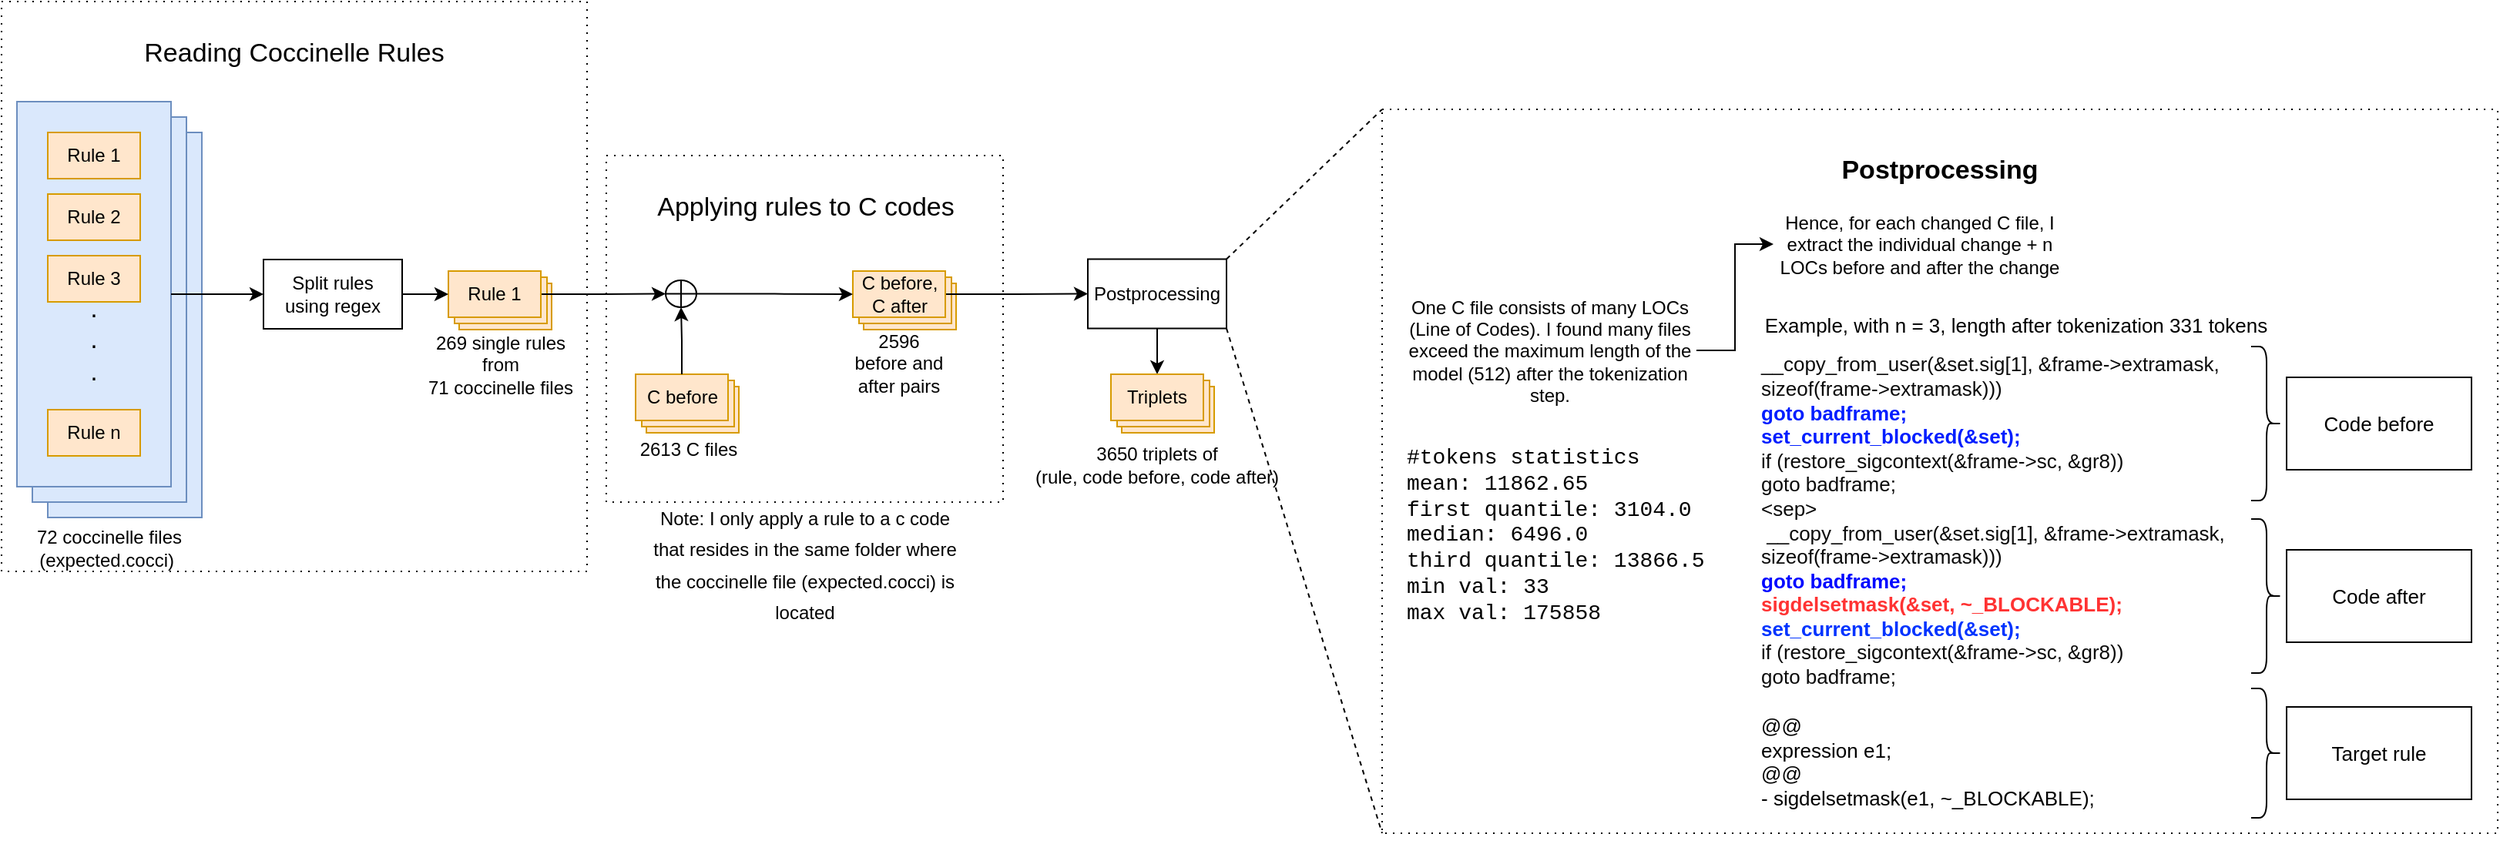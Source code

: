 <mxfile version="20.8.20" type="github">
  <diagram name="Page-1" id="ytpurdZG77Twx_C-d4Ho">
    <mxGraphModel dx="1002" dy="549" grid="1" gridSize="10" guides="1" tooltips="1" connect="1" arrows="1" fold="1" page="1" pageScale="1" pageWidth="850" pageHeight="1100" math="0" shadow="0">
      <root>
        <mxCell id="0" />
        <mxCell id="1" parent="0" />
        <mxCell id="imZYXL4SkDYVXG_4C4io-93" value="&lt;h4 style=&quot;line-height: 120%;&quot;&gt;Postprocessing&lt;/h4&gt;" style="rounded=0;whiteSpace=wrap;html=1;dashed=1;dashPattern=1 4;fontSize=17;gradientColor=none;labelPosition=center;verticalLabelPosition=middle;align=center;verticalAlign=top;spacingBottom=0;" vertex="1" parent="1">
          <mxGeometry x="936" y="70" width="724" height="470" as="geometry" />
        </mxCell>
        <mxCell id="imZYXL4SkDYVXG_4C4io-42" value="&lt;p style=&quot;line-height: 120%;&quot;&gt;Applying rules to C codes&lt;/p&gt;" style="rounded=0;whiteSpace=wrap;html=1;dashed=1;dashPattern=1 4;fontSize=17;gradientColor=none;labelPosition=center;verticalLabelPosition=middle;align=center;verticalAlign=top;spacingBottom=0;" vertex="1" parent="1">
          <mxGeometry x="432.5" y="100" width="257.5" height="225" as="geometry" />
        </mxCell>
        <mxCell id="imZYXL4SkDYVXG_4C4io-26" value="&lt;p style=&quot;line-height: 120%;&quot;&gt;Reading Coccinelle Rules&lt;/p&gt;" style="rounded=0;whiteSpace=wrap;html=1;dashed=1;dashPattern=1 4;fontSize=17;gradientColor=none;labelPosition=center;verticalLabelPosition=middle;align=center;verticalAlign=top;spacingBottom=0;" vertex="1" parent="1">
          <mxGeometry x="40" width="380" height="370" as="geometry" />
        </mxCell>
        <mxCell id="imZYXL4SkDYVXG_4C4io-22" value="Rule 1" style="rounded=0;whiteSpace=wrap;html=1;align=center;fillColor=#ffe6cc;strokeColor=#d79b00;" vertex="1" parent="1">
          <mxGeometry x="337" y="183" width="60" height="30" as="geometry" />
        </mxCell>
        <mxCell id="imZYXL4SkDYVXG_4C4io-21" value="Rule 1" style="rounded=0;whiteSpace=wrap;html=1;align=center;fillColor=#ffe6cc;strokeColor=#d79b00;" vertex="1" parent="1">
          <mxGeometry x="334" y="179" width="60" height="30" as="geometry" />
        </mxCell>
        <mxCell id="imZYXL4SkDYVXG_4C4io-19" value="" style="rounded=0;whiteSpace=wrap;html=1;fillColor=#dae8fc;strokeColor=#6c8ebf;" vertex="1" parent="1">
          <mxGeometry x="70" y="85" width="100" height="250" as="geometry" />
        </mxCell>
        <mxCell id="imZYXL4SkDYVXG_4C4io-18" value="" style="rounded=0;whiteSpace=wrap;html=1;fillColor=#dae8fc;strokeColor=#6c8ebf;" vertex="1" parent="1">
          <mxGeometry x="60" y="75" width="100" height="250" as="geometry" />
        </mxCell>
        <mxCell id="imZYXL4SkDYVXG_4C4io-3" value="" style="rounded=0;whiteSpace=wrap;html=1;fillColor=#dae8fc;strokeColor=#6c8ebf;" vertex="1" parent="1">
          <mxGeometry x="50" y="65" width="100" height="250" as="geometry" />
        </mxCell>
        <mxCell id="imZYXL4SkDYVXG_4C4io-5" value="Rule 1" style="rounded=0;whiteSpace=wrap;html=1;align=center;fillColor=#ffe6cc;strokeColor=#d79b00;" vertex="1" parent="1">
          <mxGeometry x="70" y="85" width="60" height="30" as="geometry" />
        </mxCell>
        <mxCell id="imZYXL4SkDYVXG_4C4io-6" value="Rule 2" style="rounded=0;whiteSpace=wrap;html=1;align=center;fillColor=#ffe6cc;strokeColor=#d79b00;" vertex="1" parent="1">
          <mxGeometry x="70" y="125" width="60" height="30" as="geometry" />
        </mxCell>
        <mxCell id="imZYXL4SkDYVXG_4C4io-7" value="Rule 3" style="rounded=0;whiteSpace=wrap;html=1;align=center;fillColor=#ffe6cc;strokeColor=#d79b00;" vertex="1" parent="1">
          <mxGeometry x="70" y="165" width="60" height="30" as="geometry" />
        </mxCell>
        <mxCell id="imZYXL4SkDYVXG_4C4io-8" value="Rule n" style="rounded=0;whiteSpace=wrap;html=1;align=center;fillColor=#ffe6cc;strokeColor=#d79b00;" vertex="1" parent="1">
          <mxGeometry x="70" y="265" width="60" height="30" as="geometry" />
        </mxCell>
        <mxCell id="imZYXL4SkDYVXG_4C4io-10" value="Split rules&lt;br&gt;using regex" style="rounded=0;whiteSpace=wrap;html=1;" vertex="1" parent="1">
          <mxGeometry x="210" y="167.5" width="90" height="45" as="geometry" />
        </mxCell>
        <mxCell id="imZYXL4SkDYVXG_4C4io-11" value="72 coccinelle files&lt;br&gt;(expected.cocci)&amp;nbsp;" style="text;html=1;strokeColor=none;fillColor=none;align=center;verticalAlign=middle;whiteSpace=wrap;rounded=0;" vertex="1" parent="1">
          <mxGeometry x="60" y="340" width="100" height="30" as="geometry" />
        </mxCell>
        <mxCell id="imZYXL4SkDYVXG_4C4io-12" value="269 single rules&lt;br&gt;from&lt;br&gt;71 coccinelle files" style="text;html=1;strokeColor=none;fillColor=none;align=center;verticalAlign=middle;whiteSpace=wrap;rounded=0;" vertex="1" parent="1">
          <mxGeometry x="314" y="221" width="100" height="29" as="geometry" />
        </mxCell>
        <mxCell id="imZYXL4SkDYVXG_4C4io-17" value=".&lt;br&gt;.&lt;br&gt;." style="text;html=1;strokeColor=none;fillColor=none;align=center;verticalAlign=middle;whiteSpace=wrap;rounded=0;fontSize=17;" vertex="1" parent="1">
          <mxGeometry x="70" y="205" width="60" height="30" as="geometry" />
        </mxCell>
        <mxCell id="imZYXL4SkDYVXG_4C4io-34" style="edgeStyle=orthogonalEdgeStyle;rounded=0;orthogonalLoop=1;jettySize=auto;html=1;exitX=1;exitY=0.5;exitDx=0;exitDy=0;fontSize=17;" edge="1" parent="1" source="imZYXL4SkDYVXG_4C4io-20" target="imZYXL4SkDYVXG_4C4io-33">
          <mxGeometry relative="1" as="geometry" />
        </mxCell>
        <mxCell id="imZYXL4SkDYVXG_4C4io-20" value="Rule 1" style="rounded=0;whiteSpace=wrap;html=1;align=center;fillColor=#ffe6cc;strokeColor=#d79b00;" vertex="1" parent="1">
          <mxGeometry x="330" y="175" width="60" height="30" as="geometry" />
        </mxCell>
        <mxCell id="imZYXL4SkDYVXG_4C4io-23" value="" style="endArrow=classic;html=1;rounded=0;fontSize=17;exitX=1;exitY=0.5;exitDx=0;exitDy=0;entryX=0;entryY=0.5;entryDx=0;entryDy=0;" edge="1" parent="1" source="imZYXL4SkDYVXG_4C4io-3" target="imZYXL4SkDYVXG_4C4io-10">
          <mxGeometry width="50" height="50" relative="1" as="geometry">
            <mxPoint x="300" y="185" as="sourcePoint" />
            <mxPoint x="350" y="135" as="targetPoint" />
          </mxGeometry>
        </mxCell>
        <mxCell id="imZYXL4SkDYVXG_4C4io-25" value="" style="endArrow=classic;html=1;rounded=0;fontSize=17;exitX=1;exitY=0.5;exitDx=0;exitDy=0;entryX=0;entryY=0.5;entryDx=0;entryDy=0;" edge="1" parent="1" source="imZYXL4SkDYVXG_4C4io-10" target="imZYXL4SkDYVXG_4C4io-20">
          <mxGeometry width="50" height="50" relative="1" as="geometry">
            <mxPoint x="160" y="200" as="sourcePoint" />
            <mxPoint x="220" y="200" as="targetPoint" />
          </mxGeometry>
        </mxCell>
        <mxCell id="imZYXL4SkDYVXG_4C4io-27" value="Rule 1" style="rounded=0;whiteSpace=wrap;html=1;align=center;fillColor=#ffe6cc;strokeColor=#d79b00;" vertex="1" parent="1">
          <mxGeometry x="458.5" y="250" width="60" height="30" as="geometry" />
        </mxCell>
        <mxCell id="imZYXL4SkDYVXG_4C4io-28" value="Rule 1" style="rounded=0;whiteSpace=wrap;html=1;align=center;fillColor=#ffe6cc;strokeColor=#d79b00;" vertex="1" parent="1">
          <mxGeometry x="455.5" y="246" width="60" height="30" as="geometry" />
        </mxCell>
        <mxCell id="imZYXL4SkDYVXG_4C4io-29" value="C before" style="rounded=0;whiteSpace=wrap;html=1;align=center;fillColor=#ffe6cc;strokeColor=#d79b00;" vertex="1" parent="1">
          <mxGeometry x="451.5" y="242" width="60" height="30" as="geometry" />
        </mxCell>
        <mxCell id="imZYXL4SkDYVXG_4C4io-30" value="2613 C files" style="text;html=1;strokeColor=none;fillColor=none;align=center;verticalAlign=middle;whiteSpace=wrap;rounded=0;" vertex="1" parent="1">
          <mxGeometry x="435.5" y="276" width="100" height="30" as="geometry" />
        </mxCell>
        <mxCell id="imZYXL4SkDYVXG_4C4io-33" value="" style="shape=orEllipse;perimeter=ellipsePerimeter;whiteSpace=wrap;html=1;backgroundOutline=1;fontSize=17;gradientColor=none;" vertex="1" parent="1">
          <mxGeometry x="471" y="181" width="20" height="17.5" as="geometry" />
        </mxCell>
        <mxCell id="imZYXL4SkDYVXG_4C4io-35" style="edgeStyle=orthogonalEdgeStyle;rounded=0;orthogonalLoop=1;jettySize=auto;html=1;exitX=0.5;exitY=0;exitDx=0;exitDy=0;fontSize=17;entryX=0.5;entryY=1;entryDx=0;entryDy=0;" edge="1" parent="1" source="imZYXL4SkDYVXG_4C4io-29" target="imZYXL4SkDYVXG_4C4io-33">
          <mxGeometry relative="1" as="geometry">
            <mxPoint x="400" y="200" as="sourcePoint" />
            <mxPoint x="540" y="225" as="targetPoint" />
          </mxGeometry>
        </mxCell>
        <mxCell id="imZYXL4SkDYVXG_4C4io-36" value="Rule 1" style="rounded=0;whiteSpace=wrap;html=1;align=center;fillColor=#ffe6cc;strokeColor=#d79b00;" vertex="1" parent="1">
          <mxGeometry x="599.5" y="183" width="60" height="30" as="geometry" />
        </mxCell>
        <mxCell id="imZYXL4SkDYVXG_4C4io-37" value="Rule 1" style="rounded=0;whiteSpace=wrap;html=1;align=center;fillColor=#ffe6cc;strokeColor=#d79b00;" vertex="1" parent="1">
          <mxGeometry x="596.5" y="179" width="60" height="30" as="geometry" />
        </mxCell>
        <mxCell id="imZYXL4SkDYVXG_4C4io-79" style="edgeStyle=orthogonalEdgeStyle;rounded=0;orthogonalLoop=1;jettySize=auto;html=1;exitX=1;exitY=0.5;exitDx=0;exitDy=0;entryX=0;entryY=0.5;entryDx=0;entryDy=0;fontSize=12;" edge="1" parent="1" source="imZYXL4SkDYVXG_4C4io-38" target="imZYXL4SkDYVXG_4C4io-76">
          <mxGeometry relative="1" as="geometry" />
        </mxCell>
        <mxCell id="imZYXL4SkDYVXG_4C4io-38" value="C before, C after" style="rounded=0;whiteSpace=wrap;html=1;align=center;fillColor=#ffe6cc;strokeColor=#d79b00;" vertex="1" parent="1">
          <mxGeometry x="592.5" y="175" width="60" height="30" as="geometry" />
        </mxCell>
        <mxCell id="imZYXL4SkDYVXG_4C4io-39" style="edgeStyle=orthogonalEdgeStyle;rounded=0;orthogonalLoop=1;jettySize=auto;html=1;exitX=1;exitY=0.5;exitDx=0;exitDy=0;fontSize=17;entryX=0;entryY=0.5;entryDx=0;entryDy=0;" edge="1" parent="1" source="imZYXL4SkDYVXG_4C4io-33" target="imZYXL4SkDYVXG_4C4io-38">
          <mxGeometry relative="1" as="geometry">
            <mxPoint x="400" y="200" as="sourcePoint" />
            <mxPoint x="481" y="200" as="targetPoint" />
          </mxGeometry>
        </mxCell>
        <mxCell id="imZYXL4SkDYVXG_4C4io-40" value="&lt;font style=&quot;font-size: 12px;&quot;&gt;Note: I only apply a rule to a c code that resides in the same folder where the coccinelle file (expected.cocci) is located&lt;/font&gt;" style="text;html=1;strokeColor=none;fillColor=none;align=center;verticalAlign=middle;whiteSpace=wrap;rounded=0;fontSize=17;" vertex="1" parent="1">
          <mxGeometry x="456.75" y="350" width="209" height="30" as="geometry" />
        </mxCell>
        <mxCell id="imZYXL4SkDYVXG_4C4io-41" value="2596 before and after pairs" style="text;html=1;strokeColor=none;fillColor=none;align=center;verticalAlign=middle;whiteSpace=wrap;rounded=0;" vertex="1" parent="1">
          <mxGeometry x="590" y="220" width="65" height="30" as="geometry" />
        </mxCell>
        <mxCell id="imZYXL4SkDYVXG_4C4io-88" style="edgeStyle=orthogonalEdgeStyle;rounded=0;orthogonalLoop=1;jettySize=auto;html=1;exitX=0.5;exitY=1;exitDx=0;exitDy=0;entryX=0.5;entryY=0;entryDx=0;entryDy=0;fontSize=12;" edge="1" parent="1" source="imZYXL4SkDYVXG_4C4io-76" target="imZYXL4SkDYVXG_4C4io-84">
          <mxGeometry relative="1" as="geometry" />
        </mxCell>
        <mxCell id="imZYXL4SkDYVXG_4C4io-76" value="Postprocessing" style="rounded=0;whiteSpace=wrap;html=1;" vertex="1" parent="1">
          <mxGeometry x="745" y="167.25" width="90" height="45" as="geometry" />
        </mxCell>
        <mxCell id="imZYXL4SkDYVXG_4C4io-81" value="Rule 1" style="rounded=0;whiteSpace=wrap;html=1;align=center;fillColor=#ffe6cc;strokeColor=#d79b00;" vertex="1" parent="1">
          <mxGeometry x="767" y="250" width="60" height="30" as="geometry" />
        </mxCell>
        <mxCell id="imZYXL4SkDYVXG_4C4io-82" value="Rule 1" style="rounded=0;whiteSpace=wrap;html=1;align=center;fillColor=#ffe6cc;strokeColor=#d79b00;" vertex="1" parent="1">
          <mxGeometry x="764" y="246" width="60" height="30" as="geometry" />
        </mxCell>
        <mxCell id="imZYXL4SkDYVXG_4C4io-84" value="Triplets" style="rounded=0;whiteSpace=wrap;html=1;align=center;fillColor=#ffe6cc;strokeColor=#d79b00;" vertex="1" parent="1">
          <mxGeometry x="760" y="242" width="60" height="30" as="geometry" />
        </mxCell>
        <mxCell id="imZYXL4SkDYVXG_4C4io-85" value="3650 triplets of &lt;br&gt;(rule, code before, code after)" style="text;html=1;strokeColor=none;fillColor=none;align=center;verticalAlign=middle;whiteSpace=wrap;rounded=0;" vertex="1" parent="1">
          <mxGeometry x="702" y="286.25" width="176" height="30" as="geometry" />
        </mxCell>
        <mxCell id="imZYXL4SkDYVXG_4C4io-89" value="" style="endArrow=none;dashed=1;html=1;rounded=0;fontSize=12;exitX=1;exitY=1;exitDx=0;exitDy=0;entryX=0;entryY=1;entryDx=0;entryDy=0;" edge="1" parent="1" source="imZYXL4SkDYVXG_4C4io-76" target="imZYXL4SkDYVXG_4C4io-93">
          <mxGeometry width="50" height="50" relative="1" as="geometry">
            <mxPoint x="960" y="330" as="sourcePoint" />
            <mxPoint x="950" y="360" as="targetPoint" />
          </mxGeometry>
        </mxCell>
        <mxCell id="imZYXL4SkDYVXG_4C4io-98" style="edgeStyle=orthogonalEdgeStyle;rounded=0;orthogonalLoop=1;jettySize=auto;html=1;exitX=1;exitY=0.5;exitDx=0;exitDy=0;entryX=0;entryY=0.5;entryDx=0;entryDy=0;fontSize=12;fontColor=#000000;" edge="1" parent="1" source="imZYXL4SkDYVXG_4C4io-90" target="imZYXL4SkDYVXG_4C4io-91">
          <mxGeometry relative="1" as="geometry" />
        </mxCell>
        <mxCell id="imZYXL4SkDYVXG_4C4io-90" value="One C file consists of many LOCs (Line of Codes). I found many files exceed the maximum length of the model (512) after the tokenization step." style="text;html=1;strokeColor=none;fillColor=none;align=center;verticalAlign=middle;whiteSpace=wrap;rounded=0;fontSize=12;" vertex="1" parent="1">
          <mxGeometry x="950" y="183" width="190" height="87" as="geometry" />
        </mxCell>
        <mxCell id="imZYXL4SkDYVXG_4C4io-91" value="Hence, for each changed C file, I extract the individual change + n LOCs before and after the change" style="text;html=1;strokeColor=none;fillColor=none;align=center;verticalAlign=middle;whiteSpace=wrap;rounded=0;fontSize=12;" vertex="1" parent="1">
          <mxGeometry x="1190" y="132.5" width="190" height="50" as="geometry" />
        </mxCell>
        <mxCell id="imZYXL4SkDYVXG_4C4io-95" value="" style="endArrow=none;dashed=1;html=1;rounded=0;fontSize=12;exitX=1;exitY=0;exitDx=0;exitDy=0;entryX=0;entryY=0;entryDx=0;entryDy=0;" edge="1" parent="1" source="imZYXL4SkDYVXG_4C4io-76" target="imZYXL4SkDYVXG_4C4io-93">
          <mxGeometry width="50" height="50" relative="1" as="geometry">
            <mxPoint x="845" y="222" as="sourcePoint" />
            <mxPoint x="930" y="440" as="targetPoint" />
          </mxGeometry>
        </mxCell>
        <mxCell id="imZYXL4SkDYVXG_4C4io-97" value="&lt;span style=&quot;font-family: Consolas, &amp;quot;Courier New&amp;quot;, monospace; font-size: 14px; font-style: normal; font-variant-ligatures: normal; font-variant-caps: normal; font-weight: 400; letter-spacing: normal; orphans: 2; text-align: start; text-indent: 0px; text-transform: none; widows: 2; word-spacing: 0px; -webkit-text-stroke-width: 0px; text-decoration-thickness: initial; text-decoration-style: initial; text-decoration-color: initial;&quot;&gt;#tokens statistics&lt;br&gt;mean: 11862.65&lt;br&gt;&lt;/span&gt;&lt;span style=&quot;font-family: Consolas, &amp;quot;Courier New&amp;quot;, monospace; font-size: 14px; font-style: normal; font-variant-ligatures: normal; font-variant-caps: normal; font-weight: 400; letter-spacing: normal; orphans: 2; text-align: start; text-indent: 0px; text-transform: none; widows: 2; word-spacing: 0px; -webkit-text-stroke-width: 0px; text-decoration-thickness: initial; text-decoration-style: initial; text-decoration-color: initial;&quot;&gt;first quantile: 3104.0&lt;br&gt;&lt;/span&gt;&lt;span style=&quot;font-family: Consolas, &amp;quot;Courier New&amp;quot;, monospace; font-size: 14px; font-style: normal; font-variant-ligatures: normal; font-variant-caps: normal; font-weight: 400; letter-spacing: normal; orphans: 2; text-align: start; text-indent: 0px; text-transform: none; widows: 2; word-spacing: 0px; -webkit-text-stroke-width: 0px; text-decoration-thickness: initial; text-decoration-style: initial; text-decoration-color: initial;&quot;&gt;median: 6496.0&lt;br&gt;&lt;/span&gt;&lt;span style=&quot;font-family: Consolas, &amp;quot;Courier New&amp;quot;, monospace; font-size: 14px; font-style: normal; font-variant-ligatures: normal; font-variant-caps: normal; font-weight: 400; letter-spacing: normal; orphans: 2; text-align: start; text-indent: 0px; text-transform: none; widows: 2; word-spacing: 0px; -webkit-text-stroke-width: 0px; text-decoration-thickness: initial; text-decoration-style: initial; text-decoration-color: initial;&quot;&gt;third quantile: 13866.5&lt;br&gt;&lt;/span&gt;&lt;span style=&quot;font-family: Consolas, &amp;quot;Courier New&amp;quot;, monospace; font-size: 14px; font-style: normal; font-variant-ligatures: normal; font-variant-caps: normal; font-weight: 400; letter-spacing: normal; orphans: 2; text-align: start; text-indent: 0px; text-transform: none; widows: 2; word-spacing: 0px; -webkit-text-stroke-width: 0px; text-decoration-thickness: initial; text-decoration-style: initial; text-decoration-color: initial;&quot;&gt;min val: 33&lt;br&gt;&lt;/span&gt;&lt;span style=&quot;font-family: Consolas, &amp;quot;Courier New&amp;quot;, monospace; font-size: 14px; font-style: normal; font-variant-ligatures: normal; font-variant-caps: normal; font-weight: 400; letter-spacing: normal; orphans: 2; text-align: start; text-indent: 0px; text-transform: none; widows: 2; word-spacing: 0px; -webkit-text-stroke-width: 0px; text-decoration-thickness: initial; text-decoration-style: initial; text-decoration-color: initial;&quot;&gt;max val: 175858&lt;/span&gt;" style="text;whiteSpace=wrap;html=1;fontSize=12;" vertex="1" parent="1">
          <mxGeometry x="950" y="281.25" width="210" height="120" as="geometry" />
        </mxCell>
        <mxCell id="imZYXL4SkDYVXG_4C4io-100" value="&lt;font style=&quot;font-size: 13px;&quot;&gt;&lt;font color=&quot;#0a0a0a&quot;&gt;__copy_from_user(&amp;amp;set.sig[1], &amp;amp;frame-&amp;gt;extramask, sizeof(frame-&amp;gt;extramask))) &lt;/font&gt;&lt;br&gt;&lt;font color=&quot;#001eff&quot;&gt;&lt;b&gt;goto badframe; &lt;br&gt;set_current_blocked(&amp;amp;set); &lt;/b&gt;&lt;/font&gt;&lt;br&gt;&lt;font color=&quot;#0a0a0a&quot;&gt;if (restore_sigcontext(&amp;amp;frame-&amp;gt;sc, &amp;amp;gr8)) &lt;/font&gt;&lt;br&gt;&lt;font color=&quot;#0a0a0a&quot;&gt;goto badframe; &lt;/font&gt;&lt;br&gt;&lt;font color=&quot;#0a0a0a&quot;&gt;&amp;lt;sep&amp;gt;&lt;/font&gt;&lt;br&gt;&lt;font color=&quot;#0a0a0a&quot;&gt;&amp;nbsp;__copy_from_user(&amp;amp;set.sig[1], &amp;amp;frame-&amp;gt;extramask, sizeof(frame-&amp;gt;extramask)))&lt;/font&gt;&lt;br&gt;&lt;font color=&quot;#0008ff&quot;&gt;&lt;b style=&quot;&quot;&gt;goto badframe;&lt;/b&gt;&lt;br&gt;&lt;/font&gt;&lt;font color=&quot;#ff3333&quot;&gt;&lt;b&gt;sigdelsetmask(&amp;amp;set, ~_BLOCKABLE);&lt;/b&gt;&lt;/font&gt;&lt;br&gt;&lt;font color=&quot;#0033ff&quot;&gt;&lt;b&gt;set_current_blocked(&amp;amp;set);&lt;/b&gt;&lt;/font&gt;&lt;br&gt;&lt;font color=&quot;#0a0a0a&quot;&gt;if (restore_sigcontext(&amp;amp;frame-&amp;gt;sc, &amp;amp;gr8))&lt;/font&gt;&lt;br&gt;&lt;font color=&quot;#0a0a0a&quot;&gt;goto badframe;&lt;/font&gt;&lt;/font&gt;" style="text;html=1;strokeColor=none;fillColor=none;align=left;verticalAlign=middle;whiteSpace=wrap;rounded=0;fontSize=12;fontColor=#000000;" vertex="1" parent="1">
          <mxGeometry x="1180" y="221.5" width="310" height="231" as="geometry" />
        </mxCell>
        <mxCell id="imZYXL4SkDYVXG_4C4io-101" value="&lt;font color=&quot;#000000&quot;&gt;Code before&lt;/font&gt;" style="rounded=0;whiteSpace=wrap;html=1;fontFamily=Helvetica;fontSize=13;fontColor=#FF3333;gradientColor=none;" vertex="1" parent="1">
          <mxGeometry x="1523" y="244" width="120" height="60" as="geometry" />
        </mxCell>
        <mxCell id="imZYXL4SkDYVXG_4C4io-102" value="&lt;font color=&quot;#000000&quot;&gt;Code after&lt;/font&gt;" style="rounded=0;whiteSpace=wrap;html=1;fontFamily=Helvetica;fontSize=13;fontColor=#FF3333;gradientColor=none;" vertex="1" parent="1">
          <mxGeometry x="1523" y="356" width="120" height="60" as="geometry" />
        </mxCell>
        <mxCell id="imZYXL4SkDYVXG_4C4io-103" value="" style="shape=curlyBracket;whiteSpace=wrap;html=1;rounded=1;flipH=1;labelPosition=right;verticalLabelPosition=middle;align=left;verticalAlign=middle;fontFamily=Helvetica;fontSize=13;fontColor=#FF3333;gradientColor=none;" vertex="1" parent="1">
          <mxGeometry x="1500" y="336" width="20" height="100" as="geometry" />
        </mxCell>
        <mxCell id="imZYXL4SkDYVXG_4C4io-104" value="" style="shape=curlyBracket;whiteSpace=wrap;html=1;rounded=1;flipH=1;labelPosition=right;verticalLabelPosition=middle;align=left;verticalAlign=middle;fontFamily=Helvetica;fontSize=13;fontColor=#FF3333;gradientColor=none;" vertex="1" parent="1">
          <mxGeometry x="1500" y="224" width="20" height="100" as="geometry" />
        </mxCell>
        <mxCell id="imZYXL4SkDYVXG_4C4io-105" value="Example, with n = 3, length after tokenization 331 tokens" style="text;html=1;strokeColor=none;fillColor=none;align=center;verticalAlign=middle;whiteSpace=wrap;rounded=0;fontSize=13;fontFamily=Helvetica;fontColor=#000000;shadow=1;" vertex="1" parent="1">
          <mxGeometry x="1180" y="195" width="335" height="30" as="geometry" />
        </mxCell>
        <mxCell id="imZYXL4SkDYVXG_4C4io-106" value="&lt;font style=&quot;font-size: 13px;&quot;&gt;&lt;span style=&quot;font-style: normal; font-variant-ligatures: normal; font-variant-caps: normal; font-weight: 400; letter-spacing: normal; orphans: 2; text-align: start; text-indent: 0px; text-transform: none; widows: 2; word-spacing: 0px; -webkit-text-stroke-width: 0px; text-decoration-thickness: initial; text-decoration-style: initial; text-decoration-color: initial;&quot;&gt;@@ &lt;br&gt;&lt;/span&gt;&lt;span style=&quot;font-style: normal; font-variant-ligatures: normal; font-variant-caps: normal; font-weight: 400; letter-spacing: normal; orphans: 2; text-align: start; text-indent: 0px; text-transform: none; widows: 2; word-spacing: 0px; -webkit-text-stroke-width: 0px; text-decoration-thickness: initial; text-decoration-style: initial; text-decoration-color: initial;&quot;&gt;expression e1;&lt;br&gt;&lt;/span&gt;&lt;span style=&quot;font-style: normal; font-variant-ligatures: normal; font-variant-caps: normal; font-weight: 400; letter-spacing: normal; orphans: 2; text-align: start; text-indent: 0px; text-transform: none; widows: 2; word-spacing: 0px; -webkit-text-stroke-width: 0px; text-decoration-thickness: initial; text-decoration-style: initial; text-decoration-color: initial;&quot;&gt;@@&lt;br&gt;&lt;/span&gt;&lt;span style=&quot;font-style: normal; font-variant-ligatures: normal; font-variant-caps: normal; font-weight: 400; letter-spacing: normal; orphans: 2; text-align: start; text-indent: 0px; text-transform: none; widows: 2; word-spacing: 0px; -webkit-text-stroke-width: 0px; text-decoration-thickness: initial; text-decoration-style: initial; text-decoration-color: initial;&quot;&gt;-       sigdelsetmask(e1, ~_BLOCKABLE);&lt;/span&gt;&lt;/font&gt;" style="text;whiteSpace=wrap;html=1;fontSize=13;fontFamily=Helvetica;fontColor=#000000;" vertex="1" parent="1">
          <mxGeometry x="1180" y="456" width="290" height="90" as="geometry" />
        </mxCell>
        <mxCell id="imZYXL4SkDYVXG_4C4io-107" value="&lt;font color=&quot;#000000&quot;&gt;Target rule&lt;/font&gt;" style="rounded=0;whiteSpace=wrap;html=1;fontFamily=Helvetica;fontSize=13;fontColor=#FF3333;gradientColor=none;" vertex="1" parent="1">
          <mxGeometry x="1523" y="458" width="120" height="60" as="geometry" />
        </mxCell>
        <mxCell id="imZYXL4SkDYVXG_4C4io-108" value="" style="shape=curlyBracket;whiteSpace=wrap;html=1;rounded=1;flipH=1;labelPosition=right;verticalLabelPosition=middle;align=left;verticalAlign=middle;fontFamily=Helvetica;fontSize=13;fontColor=#FF3333;gradientColor=none;" vertex="1" parent="1">
          <mxGeometry x="1500" y="446" width="20" height="84" as="geometry" />
        </mxCell>
      </root>
    </mxGraphModel>
  </diagram>
</mxfile>

